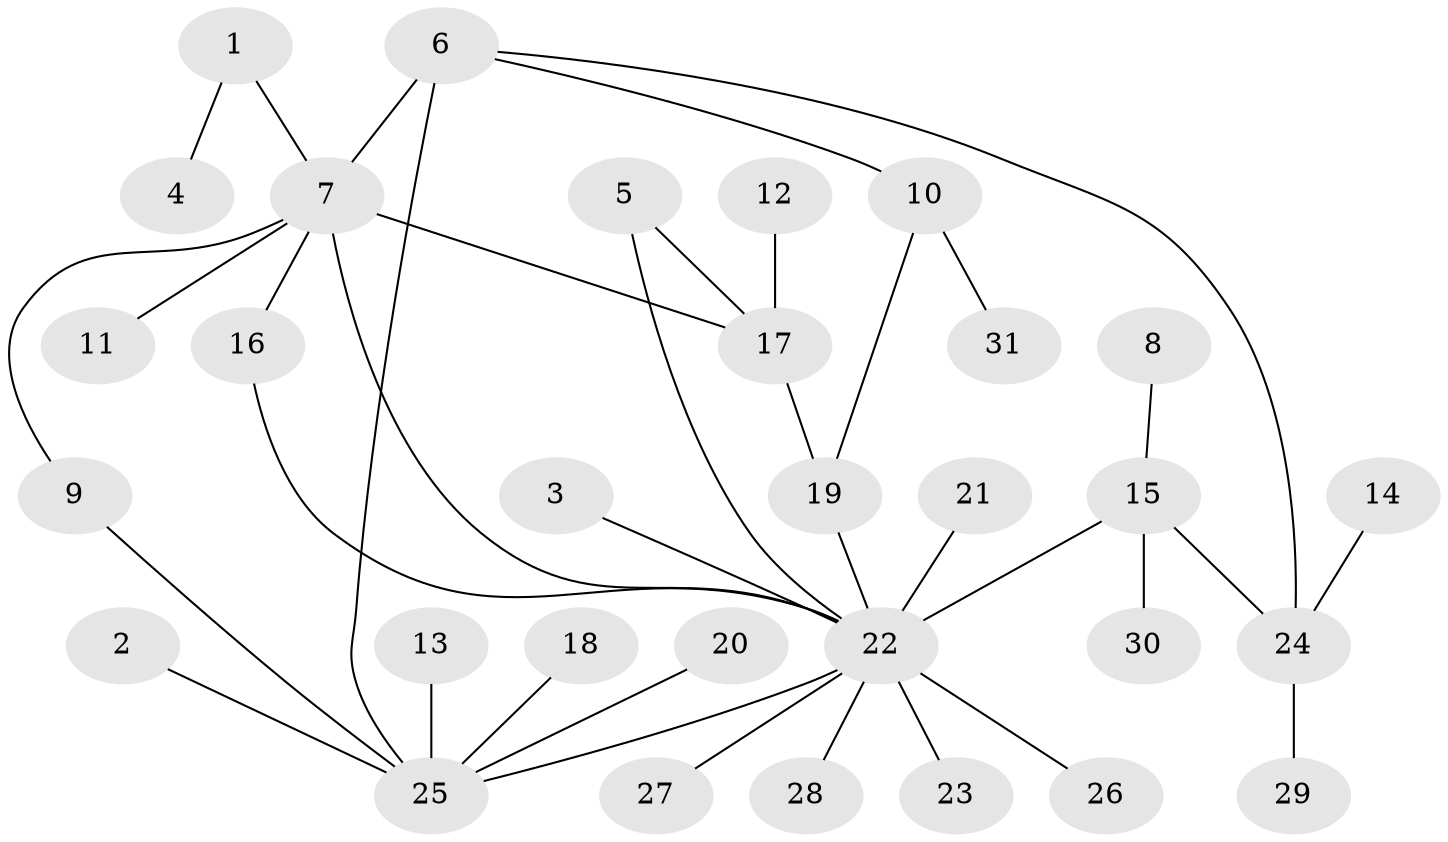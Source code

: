 // original degree distribution, {14: 0.01639344262295082, 10: 0.01639344262295082, 2: 0.26229508196721313, 6: 0.01639344262295082, 3: 0.09836065573770492, 4: 0.04918032786885246, 9: 0.01639344262295082, 1: 0.4918032786885246, 8: 0.01639344262295082, 7: 0.01639344262295082}
// Generated by graph-tools (version 1.1) at 2025/36/03/04/25 23:36:54]
// undirected, 31 vertices, 37 edges
graph export_dot {
  node [color=gray90,style=filled];
  1;
  2;
  3;
  4;
  5;
  6;
  7;
  8;
  9;
  10;
  11;
  12;
  13;
  14;
  15;
  16;
  17;
  18;
  19;
  20;
  21;
  22;
  23;
  24;
  25;
  26;
  27;
  28;
  29;
  30;
  31;
  1 -- 4 [weight=1.0];
  1 -- 7 [weight=1.0];
  2 -- 25 [weight=1.0];
  3 -- 22 [weight=1.0];
  5 -- 17 [weight=1.0];
  5 -- 22 [weight=1.0];
  6 -- 7 [weight=2.0];
  6 -- 10 [weight=1.0];
  6 -- 24 [weight=1.0];
  6 -- 25 [weight=1.0];
  7 -- 9 [weight=1.0];
  7 -- 11 [weight=1.0];
  7 -- 16 [weight=1.0];
  7 -- 17 [weight=1.0];
  7 -- 22 [weight=1.0];
  8 -- 15 [weight=1.0];
  9 -- 25 [weight=1.0];
  10 -- 19 [weight=1.0];
  10 -- 31 [weight=1.0];
  12 -- 17 [weight=2.0];
  13 -- 25 [weight=1.0];
  14 -- 24 [weight=1.0];
  15 -- 22 [weight=1.0];
  15 -- 24 [weight=1.0];
  15 -- 30 [weight=2.0];
  16 -- 22 [weight=1.0];
  17 -- 19 [weight=1.0];
  18 -- 25 [weight=1.0];
  19 -- 22 [weight=1.0];
  20 -- 25 [weight=1.0];
  21 -- 22 [weight=1.0];
  22 -- 23 [weight=1.0];
  22 -- 25 [weight=1.0];
  22 -- 26 [weight=1.0];
  22 -- 27 [weight=1.0];
  22 -- 28 [weight=1.0];
  24 -- 29 [weight=1.0];
}
